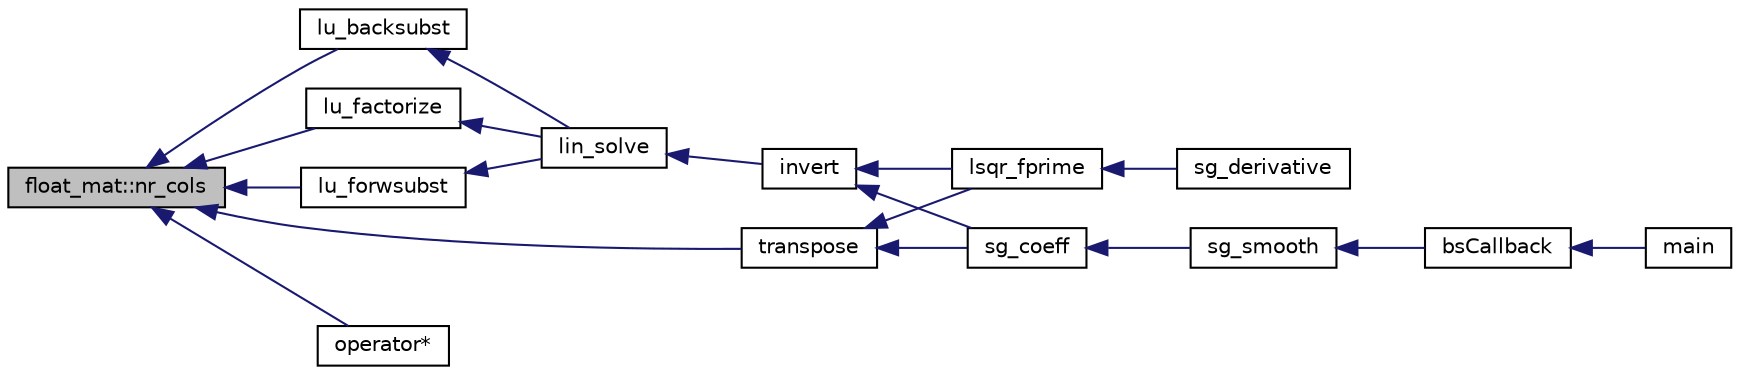 digraph "float_mat::nr_cols"
{
 // INTERACTIVE_SVG=YES
  edge [fontname="Helvetica",fontsize="10",labelfontname="Helvetica",labelfontsize="10"];
  node [fontname="Helvetica",fontsize="10",shape=record];
  rankdir="LR";
  Node1 [label="float_mat::nr_cols",height=0.2,width=0.4,color="black", fillcolor="grey75", style="filled", fontcolor="black"];
  Node1 -> Node2 [dir="back",color="midnightblue",fontsize="10",style="solid",fontname="Helvetica"];
  Node2 [label="lu_backsubst",height=0.2,width=0.4,color="black", fillcolor="white", style="filled",URL="$d4/d0e/svg_8cpp.html#a03b59151903f25290b349a97e0617c33",tooltip="Perform backward substitution. "];
  Node2 -> Node3 [dir="back",color="midnightblue",fontsize="10",style="solid",fontname="Helvetica"];
  Node3 [label="lin_solve",height=0.2,width=0.4,color="black", fillcolor="white", style="filled",URL="$d4/d0e/svg_8cpp.html#a3cc670899e3652e73974dc7d31f8b9c2",tooltip="Solve a system of linear equations. Solves the inhomogeneous matrix problem with lu-decomposition. Note that inversion may be accomplished by setting a to the identity_matrix. "];
  Node3 -> Node4 [dir="back",color="midnightblue",fontsize="10",style="solid",fontname="Helvetica"];
  Node4 [label="invert",height=0.2,width=0.4,color="black", fillcolor="white", style="filled",URL="$d4/d0e/svg_8cpp.html#a31664809e3673eaf6cfe1ce50f5fbe0b",tooltip="Returns the inverse of a matrix using LU-decomposition. "];
  Node4 -> Node5 [dir="back",color="midnightblue",fontsize="10",style="solid",fontname="Helvetica"];
  Node5 [label="lsqr_fprime",height=0.2,width=0.4,color="black", fillcolor="white", style="filled",URL="$d4/d0e/svg_8cpp.html#acf5952bc65afce877d8c38dacfa74bb3"];
  Node5 -> Node6 [dir="back",color="midnightblue",fontsize="10",style="solid",fontname="Helvetica"];
  Node6 [label="sg_derivative",height=0.2,width=0.4,color="black", fillcolor="white", style="filled",URL="$d4/d0e/svg_8cpp.html#ad079251b6263f5466f3d8aa26cdf504f",tooltip="savitzky golay smoothed numerical derivative. "];
  Node4 -> Node7 [dir="back",color="midnightblue",fontsize="10",style="solid",fontname="Helvetica"];
  Node7 [label="sg_coeff",height=0.2,width=0.4,color="black", fillcolor="white", style="filled",URL="$d4/d0e/svg_8cpp.html#afdbd4e6c539737e6182b160e4a702f5e",tooltip="calculate savitzky golay coefficients. "];
  Node7 -> Node8 [dir="back",color="midnightblue",fontsize="10",style="solid",fontname="Helvetica"];
  Node8 [label="sg_smooth",height=0.2,width=0.4,color="black", fillcolor="white", style="filled",URL="$d4/d0e/svg_8cpp.html#a95221783d4052c6e2e256e974f450af2",tooltip="savitzky golay smoothing. "];
  Node8 -> Node9 [dir="back",color="midnightblue",fontsize="10",style="solid",fontname="Helvetica"];
  Node9 [label="bsCallback",height=0.2,width=0.4,color="black", fillcolor="white", style="filled",URL="$d4/d0e/svg_8cpp.html#a6ae55d451b592f2241032b3dee413164"];
  Node9 -> Node10 [dir="back",color="midnightblue",fontsize="10",style="solid",fontname="Helvetica"];
  Node10 [label="main",height=0.2,width=0.4,color="black", fillcolor="white", style="filled",URL="$d4/d0e/svg_8cpp.html#a3c04138a5bfe5d72780bb7e82a18e627"];
  Node1 -> Node11 [dir="back",color="midnightblue",fontsize="10",style="solid",fontname="Helvetica"];
  Node11 [label="lu_factorize",height=0.2,width=0.4,color="black", fillcolor="white", style="filled",URL="$d4/d0e/svg_8cpp.html#aa2e1d1c98dd41236f58fbc4210987c65",tooltip="Performs LU factorization in place. "];
  Node11 -> Node3 [dir="back",color="midnightblue",fontsize="10",style="solid",fontname="Helvetica"];
  Node1 -> Node12 [dir="back",color="midnightblue",fontsize="10",style="solid",fontname="Helvetica"];
  Node12 [label="lu_forwsubst",height=0.2,width=0.4,color="black", fillcolor="white", style="filled",URL="$d4/d0e/svg_8cpp.html#a29a77572d1732cd5eff0cf558e248792",tooltip="Perform forward substitution. "];
  Node12 -> Node3 [dir="back",color="midnightblue",fontsize="10",style="solid",fontname="Helvetica"];
  Node1 -> Node13 [dir="back",color="midnightblue",fontsize="10",style="solid",fontname="Helvetica"];
  Node13 [label="operator*",height=0.2,width=0.4,color="black", fillcolor="white", style="filled",URL="$d4/d0e/svg_8cpp.html#ac6718d5ef17136bb0c3067deb0c72aea",tooltip="matrix multiplication. "];
  Node1 -> Node14 [dir="back",color="midnightblue",fontsize="10",style="solid",fontname="Helvetica"];
  Node14 [label="transpose",height=0.2,width=0.4,color="black", fillcolor="white", style="filled",URL="$d4/d0e/svg_8cpp.html#a2642b8884ccad0743b2aef9616cf6853",tooltip="returns the transposed matrix. "];
  Node14 -> Node5 [dir="back",color="midnightblue",fontsize="10",style="solid",fontname="Helvetica"];
  Node14 -> Node7 [dir="back",color="midnightblue",fontsize="10",style="solid",fontname="Helvetica"];
}
